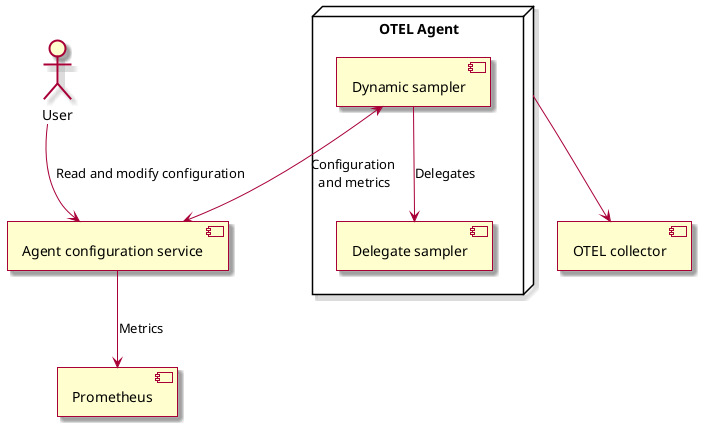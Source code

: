 @startuml
skin rose

actor user as "User"
component service as "Agent configuration service"
component prometheus as "Prometheus"
component collector as "OTEL collector"
node agent as  "OTEL Agent" {
 component dynamic as "Dynamic sampler"
 component delegate as "Delegate sampler"
 dynamic --> delegate: Delegates
}

dynamic <--> service : Configuration\n and metrics
service --> prometheus : Metrics
agent --> collector
user --> service : Read and modify configuration
@enduml